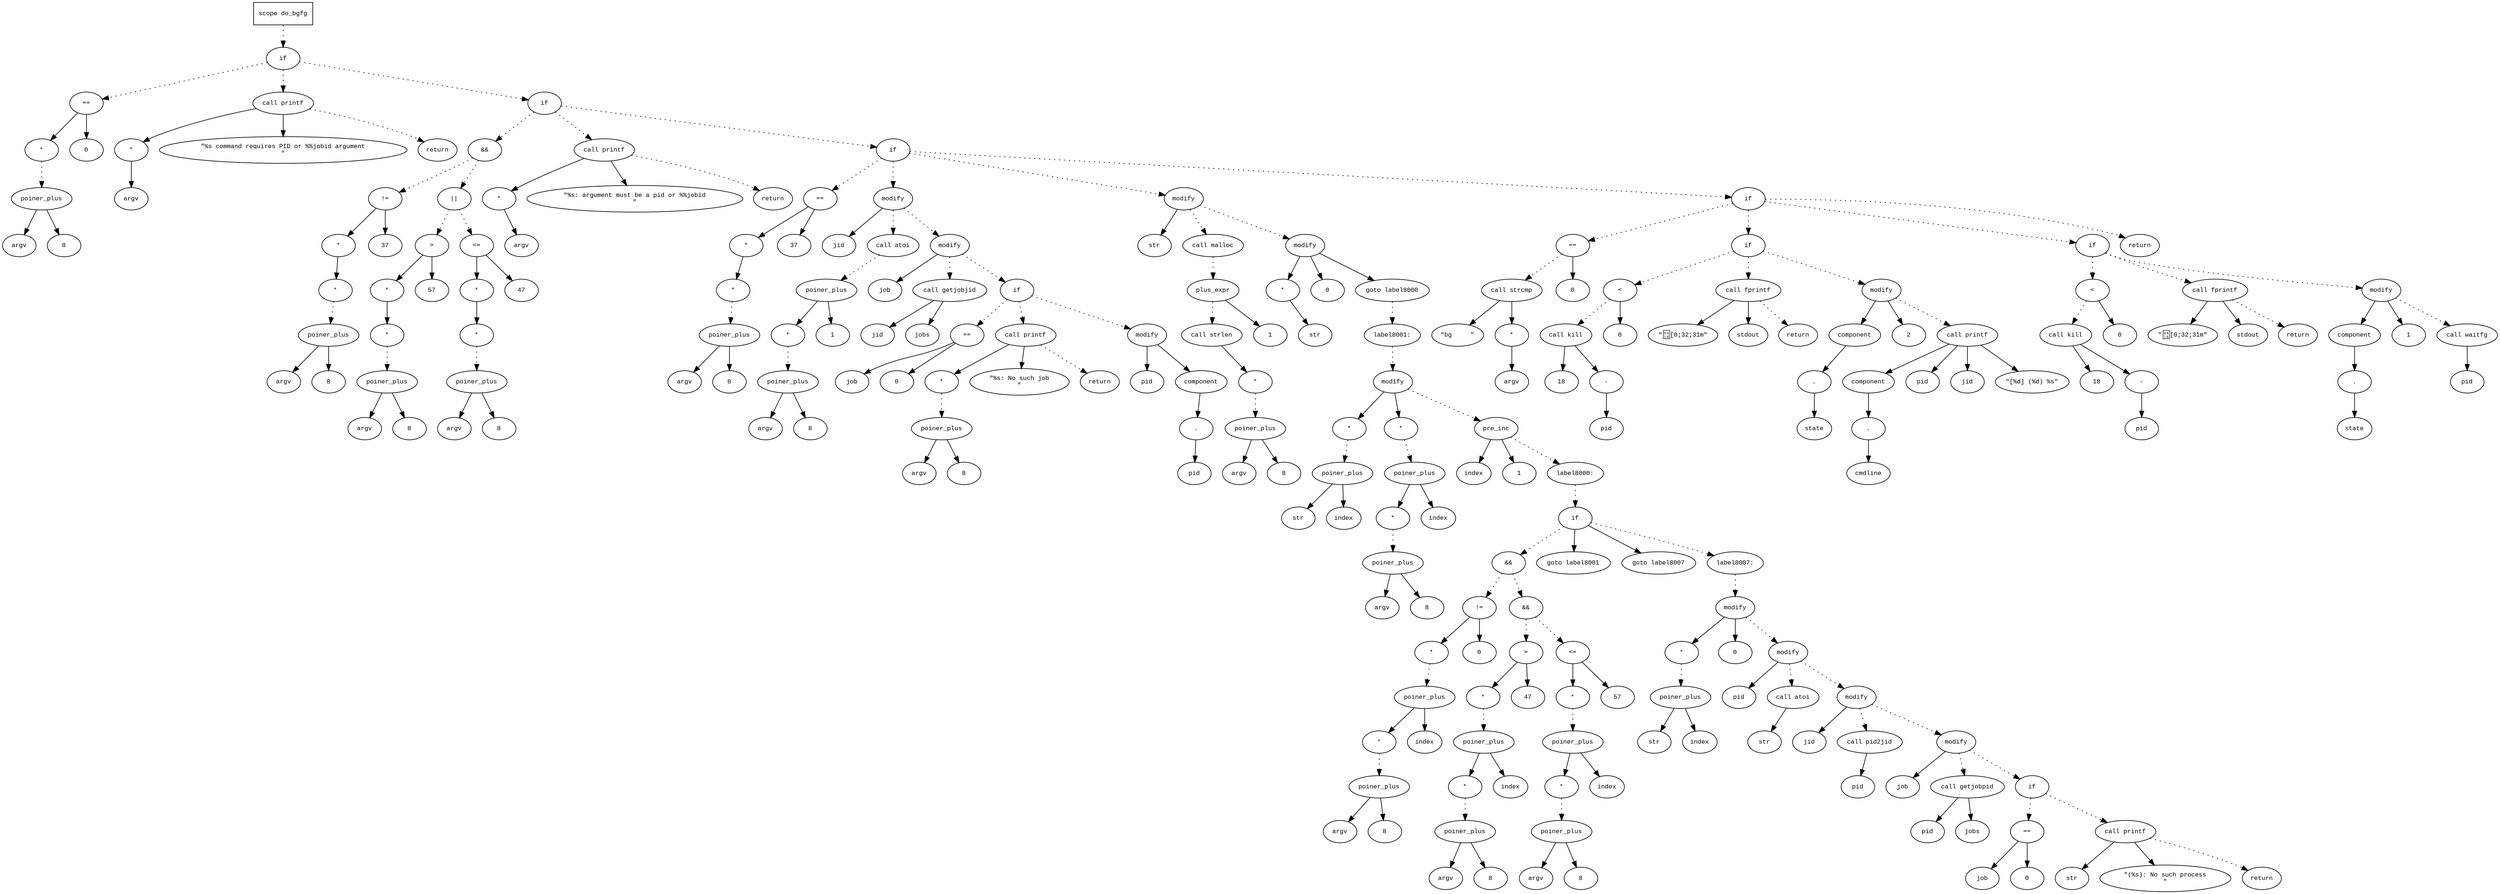 digraph AST {
  graph [fontname="Times New Roman",fontsize=10];
  node  [fontname="Courier New",fontsize=10];
  edge  [fontname="Times New Roman",fontsize=10];

  node1 [label="scope do_bgfg",shape=box];
  node2 [label="if",shape=ellipse];
  node1 -> node2 [style=dotted];
  node3 [label="==",shape=ellipse];
  node4 [label="*",shape=ellipse];
  node5 [label="poiner_plus",shape=ellipse];
  node6 [label="argv",shape=ellipse];
  node5 -> node6;
  node7 [label="8",shape=ellipse];
  node5 -> node7;
  node4 -> node5 [style=dotted];
  node3 -> node4;
  node8 [label="0",shape=ellipse];
  node3 -> node8;
  node2 -> node3 [style=dotted];
  node9 [label="call printf",shape=ellipse];
  node10 [label="*",shape=ellipse];
  node11 [label="argv",shape=ellipse];
  node10 -> node11;
  node9 -> node10;
  node12 [label="\"%s command requires PID or %%jobid argument
\"",shape=ellipse];
  node9 -> node12;
  node2 -> node9 [style=dotted];
  node13 [label="return",shape=ellipse];
  node9 -> node13 [style=dotted];
  node14 [label="if",shape=ellipse];
  node2 -> node14 [style=dotted];
  node15 [label="&&",shape=ellipse];
  node16 [label="!=",shape=ellipse];
  node17 [label="*",shape=ellipse];
  node18 [label="*",shape=ellipse];
  node19 [label="poiner_plus",shape=ellipse];
  node20 [label="argv",shape=ellipse];
  node19 -> node20;
  node21 [label="8",shape=ellipse];
  node19 -> node21;
  node18 -> node19 [style=dotted];
  node17 -> node18;
  node16 -> node17;
  node22 [label="37",shape=ellipse];
  node16 -> node22;
  node15 -> node16 [style=dotted];
  node23 [label="||",shape=ellipse];
  node24 [label=">",shape=ellipse];
  node25 [label="*",shape=ellipse];
  node26 [label="*",shape=ellipse];
  node27 [label="poiner_plus",shape=ellipse];
  node28 [label="argv",shape=ellipse];
  node27 -> node28;
  node29 [label="8",shape=ellipse];
  node27 -> node29;
  node26 -> node27 [style=dotted];
  node25 -> node26;
  node24 -> node25;
  node30 [label="57",shape=ellipse];
  node24 -> node30;
  node23 -> node24 [style=dotted];
  node31 [label="<=",shape=ellipse];
  node32 [label="*",shape=ellipse];
  node33 [label="*",shape=ellipse];
  node34 [label="poiner_plus",shape=ellipse];
  node35 [label="argv",shape=ellipse];
  node34 -> node35;
  node36 [label="8",shape=ellipse];
  node34 -> node36;
  node33 -> node34 [style=dotted];
  node32 -> node33;
  node31 -> node32;
  node37 [label="47",shape=ellipse];
  node31 -> node37;
  node23 -> node31 [style=dotted];
  node15 -> node23 [style=dotted];
  node14 -> node15 [style=dotted];
  node38 [label="call printf",shape=ellipse];
  node39 [label="*",shape=ellipse];
  node40 [label="argv",shape=ellipse];
  node39 -> node40;
  node38 -> node39;
  node41 [label="\"%s: argument must be a pid or %%jobid
\"",shape=ellipse];
  node38 -> node41;
  node14 -> node38 [style=dotted];
  node42 [label="return",shape=ellipse];
  node38 -> node42 [style=dotted];
  node43 [label="if",shape=ellipse];
  node14 -> node43 [style=dotted];
  node44 [label="==",shape=ellipse];
  node45 [label="*",shape=ellipse];
  node46 [label="*",shape=ellipse];
  node47 [label="poiner_plus",shape=ellipse];
  node48 [label="argv",shape=ellipse];
  node47 -> node48;
  node49 [label="8",shape=ellipse];
  node47 -> node49;
  node46 -> node47 [style=dotted];
  node45 -> node46;
  node44 -> node45;
  node50 [label="37",shape=ellipse];
  node44 -> node50;
  node43 -> node44 [style=dotted];
  node51 [label="modify",shape=ellipse];
  node52 [label="jid",shape=ellipse];
  node51 -> node52;
  node53 [label="call atoi",shape=ellipse];
  node54 [label="poiner_plus",shape=ellipse];
  node55 [label="*",shape=ellipse];
  node56 [label="poiner_plus",shape=ellipse];
  node57 [label="argv",shape=ellipse];
  node56 -> node57;
  node58 [label="8",shape=ellipse];
  node56 -> node58;
  node55 -> node56 [style=dotted];
  node54 -> node55;
  node59 [label="1",shape=ellipse];
  node54 -> node59;
  node53 -> node54 [style=dotted];
  node51 -> node53 [style=dotted];
  node43 -> node51 [style=dotted];
  node60 [label="modify",shape=ellipse];
  node61 [label="job",shape=ellipse];
  node60 -> node61;
  node62 [label="call getjobjid",shape=ellipse];
  node63 [label="jid",shape=ellipse];
  node62 -> node63;
  node64 [label="jobs",shape=ellipse];
  node62 -> node64;
  node60 -> node62 [style=dotted];
  node51 -> node60 [style=dotted];
  node65 [label="if",shape=ellipse];
  node60 -> node65 [style=dotted];
  node66 [label="==",shape=ellipse];
  node67 [label="job",shape=ellipse];
  node66 -> node67;
  node68 [label="0",shape=ellipse];
  node66 -> node68;
  node65 -> node66 [style=dotted];
  node69 [label="call printf",shape=ellipse];
  node70 [label="*",shape=ellipse];
  node71 [label="poiner_plus",shape=ellipse];
  node72 [label="argv",shape=ellipse];
  node71 -> node72;
  node73 [label="8",shape=ellipse];
  node71 -> node73;
  node70 -> node71 [style=dotted];
  node69 -> node70;
  node74 [label="\"%s: No such job
\"",shape=ellipse];
  node69 -> node74;
  node65 -> node69 [style=dotted];
  node75 [label="return",shape=ellipse];
  node69 -> node75 [style=dotted];
  node76 [label="modify",shape=ellipse];
  node77 [label="pid",shape=ellipse];
  node76 -> node77;
  node78 [label="component",shape=ellipse];
  node76 -> node78;
  node79 [label=".",shape=ellipse];
  node78 -> node79;
  node80 [label="pid",shape=ellipse];
  node79 -> node80;
  node65 -> node76 [style=dotted];
  node81 [label="modify",shape=ellipse];
  node82 [label="str",shape=ellipse];
  node81 -> node82;
  node83 [label="call malloc",shape=ellipse];
  node84 [label="plus_expr",shape=ellipse];
  node85 [label="call strlen",shape=ellipse];
  node86 [label="*",shape=ellipse];
  node87 [label="poiner_plus",shape=ellipse];
  node88 [label="argv",shape=ellipse];
  node87 -> node88;
  node89 [label="8",shape=ellipse];
  node87 -> node89;
  node86 -> node87 [style=dotted];
  node85 -> node86;
  node84 -> node85 [style=dotted];
  node90 [label="1",shape=ellipse];
  node84 -> node90;
  node83 -> node84 [style=dotted];
  node81 -> node83 [style=dotted];
  node43 -> node81 [style=dotted];
  node91 [label="modify",shape=ellipse];
  node92 [label="*",shape=ellipse];
  node93 [label="str",shape=ellipse];
  node92 -> node93;
  node91 -> node92;
  node94 [label="0",shape=ellipse];
  node91 -> node94;
  node81 -> node91 [style=dotted];
  node95 [label="goto label8000",shape=ellipse];
  node91 -> node95;
  node96 [label="label8001:",shape=ellipse];
  node95 -> node96 [style=dotted];
  node97 [label="modify",shape=ellipse];
  node98 [label="*",shape=ellipse];
  node99 [label="poiner_plus",shape=ellipse];
  node100 [label="str",shape=ellipse];
  node99 -> node100;
  node101 [label="index",shape=ellipse];
  node99 -> node101;
  node98 -> node99 [style=dotted];
  node97 -> node98;
  node102 [label="*",shape=ellipse];
  node103 [label="poiner_plus",shape=ellipse];
  node104 [label="*",shape=ellipse];
  node105 [label="poiner_plus",shape=ellipse];
  node106 [label="argv",shape=ellipse];
  node105 -> node106;
  node107 [label="8",shape=ellipse];
  node105 -> node107;
  node104 -> node105 [style=dotted];
  node103 -> node104;
  node108 [label="index",shape=ellipse];
  node103 -> node108;
  node102 -> node103 [style=dotted];
  node97 -> node102;
  node96 -> node97 [style=dotted];
  node109 [label="pre_inc",shape=ellipse];
  node110 [label="index",shape=ellipse];
  node109 -> node110;
  node111 [label="1",shape=ellipse];
  node109 -> node111;
  node97 -> node109 [style=dotted];
  node112 [label="label8000:",shape=ellipse];
  node109 -> node112 [style=dotted];
  node113 [label="if",shape=ellipse];
  node112 -> node113 [style=dotted];
  node114 [label="&&",shape=ellipse];
  node115 [label="!=",shape=ellipse];
  node116 [label="*",shape=ellipse];
  node117 [label="poiner_plus",shape=ellipse];
  node118 [label="*",shape=ellipse];
  node119 [label="poiner_plus",shape=ellipse];
  node120 [label="argv",shape=ellipse];
  node119 -> node120;
  node121 [label="8",shape=ellipse];
  node119 -> node121;
  node118 -> node119 [style=dotted];
  node117 -> node118;
  node122 [label="index",shape=ellipse];
  node117 -> node122;
  node116 -> node117 [style=dotted];
  node115 -> node116;
  node123 [label="0",shape=ellipse];
  node115 -> node123;
  node114 -> node115 [style=dotted];
  node124 [label="&&",shape=ellipse];
  node125 [label=">",shape=ellipse];
  node126 [label="*",shape=ellipse];
  node127 [label="poiner_plus",shape=ellipse];
  node128 [label="*",shape=ellipse];
  node129 [label="poiner_plus",shape=ellipse];
  node130 [label="argv",shape=ellipse];
  node129 -> node130;
  node131 [label="8",shape=ellipse];
  node129 -> node131;
  node128 -> node129 [style=dotted];
  node127 -> node128;
  node132 [label="index",shape=ellipse];
  node127 -> node132;
  node126 -> node127 [style=dotted];
  node125 -> node126;
  node133 [label="47",shape=ellipse];
  node125 -> node133;
  node124 -> node125 [style=dotted];
  node134 [label="<=",shape=ellipse];
  node135 [label="*",shape=ellipse];
  node136 [label="poiner_plus",shape=ellipse];
  node137 [label="*",shape=ellipse];
  node138 [label="poiner_plus",shape=ellipse];
  node139 [label="argv",shape=ellipse];
  node138 -> node139;
  node140 [label="8",shape=ellipse];
  node138 -> node140;
  node137 -> node138 [style=dotted];
  node136 -> node137;
  node141 [label="index",shape=ellipse];
  node136 -> node141;
  node135 -> node136 [style=dotted];
  node134 -> node135;
  node142 [label="57",shape=ellipse];
  node134 -> node142;
  node124 -> node134 [style=dotted];
  node114 -> node124 [style=dotted];
  node113 -> node114 [style=dotted];
  node143 [label="goto label8001",shape=ellipse];
  node113 -> node143;
  node144 [label="goto label8007",shape=ellipse];
  node113 -> node144;
  node145 [label="label8007:",shape=ellipse];
  node113 -> node145 [style=dotted];
  node146 [label="modify",shape=ellipse];
  node147 [label="*",shape=ellipse];
  node148 [label="poiner_plus",shape=ellipse];
  node149 [label="str",shape=ellipse];
  node148 -> node149;
  node150 [label="index",shape=ellipse];
  node148 -> node150;
  node147 -> node148 [style=dotted];
  node146 -> node147;
  node151 [label="0",shape=ellipse];
  node146 -> node151;
  node145 -> node146 [style=dotted];
  node152 [label="modify",shape=ellipse];
  node153 [label="pid",shape=ellipse];
  node152 -> node153;
  node154 [label="call atoi",shape=ellipse];
  node155 [label="str",shape=ellipse];
  node154 -> node155;
  node152 -> node154 [style=dotted];
  node146 -> node152 [style=dotted];
  node156 [label="modify",shape=ellipse];
  node157 [label="jid",shape=ellipse];
  node156 -> node157;
  node158 [label="call pid2jid",shape=ellipse];
  node159 [label="pid",shape=ellipse];
  node158 -> node159;
  node156 -> node158 [style=dotted];
  node152 -> node156 [style=dotted];
  node160 [label="modify",shape=ellipse];
  node161 [label="job",shape=ellipse];
  node160 -> node161;
  node162 [label="call getjobpid",shape=ellipse];
  node163 [label="pid",shape=ellipse];
  node162 -> node163;
  node164 [label="jobs",shape=ellipse];
  node162 -> node164;
  node160 -> node162 [style=dotted];
  node156 -> node160 [style=dotted];
  node165 [label="if",shape=ellipse];
  node160 -> node165 [style=dotted];
  node166 [label="==",shape=ellipse];
  node167 [label="job",shape=ellipse];
  node166 -> node167;
  node168 [label="0",shape=ellipse];
  node166 -> node168;
  node165 -> node166 [style=dotted];
  node169 [label="call printf",shape=ellipse];
  node170 [label="str",shape=ellipse];
  node169 -> node170;
  node171 [label="\"(%s): No such process
\"",shape=ellipse];
  node169 -> node171;
  node165 -> node169 [style=dotted];
  node172 [label="return",shape=ellipse];
  node169 -> node172 [style=dotted];
  node173 [label="if",shape=ellipse];
  node43 -> node173 [style=dotted];
  node174 [label="==",shape=ellipse];
  node175 [label="call strcmp",shape=ellipse];
  node176 [label="\"bg     \"",shape=ellipse];
  node175 -> node176;
  node177 [label="*",shape=ellipse];
  node178 [label="argv",shape=ellipse];
  node177 -> node178;
  node175 -> node177;
  node174 -> node175 [style=dotted];
  node179 [label="0",shape=ellipse];
  node174 -> node179;
  node173 -> node174 [style=dotted];
  node180 [label="if",shape=ellipse];
  node173 -> node180 [style=dotted];
  node181 [label="<",shape=ellipse];
  node182 [label="call kill",shape=ellipse];
  node183 [label="18",shape=ellipse];
  node182 -> node183;
  node184 [label="-",shape=ellipse];
  node185 [label="pid",shape=ellipse];
  node184 -> node185;
  node182 -> node184;
  node181 -> node182 [style=dotted];
  node186 [label="0",shape=ellipse];
  node181 -> node186;
  node180 -> node181 [style=dotted];
  node187 [label="call fprintf",shape=ellipse];
  node188 [label="\"[0;32;31m\"",shape=ellipse];
  node187 -> node188;
  node189 [label="stdout",shape=ellipse];
  node187 -> node189;
  node180 -> node187 [style=dotted];
  node190 [label="return",shape=ellipse];
  node187 -> node190 [style=dotted];
  node191 [label="modify",shape=ellipse];
  node192 [label="component",shape=ellipse];
  node191 -> node192;
  node193 [label=".",shape=ellipse];
  node192 -> node193;
  node194 [label="state",shape=ellipse];
  node193 -> node194;
  node195 [label="2",shape=ellipse];
  node191 -> node195;
  node180 -> node191 [style=dotted];
  node196 [label="call printf",shape=ellipse];
  node197 [label="component",shape=ellipse];
  node196 -> node197;
  node198 [label=".",shape=ellipse];
  node197 -> node198;
  node199 [label="cmdline",shape=ellipse];
  node198 -> node199;
  node200 [label="pid",shape=ellipse];
  node196 -> node200;
  node201 [label="jid",shape=ellipse];
  node196 -> node201;
  node202 [label="\"[%d] (%d) %s\"",shape=ellipse];
  node196 -> node202;
  node191 -> node196 [style=dotted];
  node203 [label="if",shape=ellipse];
  node173 -> node203 [style=dotted];
  node204 [label="<",shape=ellipse];
  node205 [label="call kill",shape=ellipse];
  node206 [label="18",shape=ellipse];
  node205 -> node206;
  node207 [label="-",shape=ellipse];
  node208 [label="pid",shape=ellipse];
  node207 -> node208;
  node205 -> node207;
  node204 -> node205 [style=dotted];
  node209 [label="0",shape=ellipse];
  node204 -> node209;
  node203 -> node204 [style=dotted];
  node210 [label="call fprintf",shape=ellipse];
  node211 [label="\"[0;32;31m\"",shape=ellipse];
  node210 -> node211;
  node212 [label="stdout",shape=ellipse];
  node210 -> node212;
  node203 -> node210 [style=dotted];
  node213 [label="return",shape=ellipse];
  node210 -> node213 [style=dotted];
  node214 [label="modify",shape=ellipse];
  node215 [label="component",shape=ellipse];
  node214 -> node215;
  node216 [label=".",shape=ellipse];
  node215 -> node216;
  node217 [label="state",shape=ellipse];
  node216 -> node217;
  node218 [label="1",shape=ellipse];
  node214 -> node218;
  node203 -> node214 [style=dotted];
  node219 [label="call waitfg",shape=ellipse];
  node220 [label="pid",shape=ellipse];
  node219 -> node220;
  node214 -> node219 [style=dotted];
  node221 [label="return",shape=ellipse];
  node173 -> node221 [style=dotted];
} 
